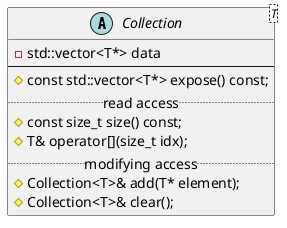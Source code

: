 @startuml;

abstract Collection<T> {
    - std::vector<T*> data
    ---
    # const std::vector<T*> expose() const;
    ..read access..
    # const size_t size() const;
    # T& operator[](size_t idx);
    ..modifying access..
    # Collection<T>& add(T* element);
    # Collection<T>& clear();
}

@enduml;
